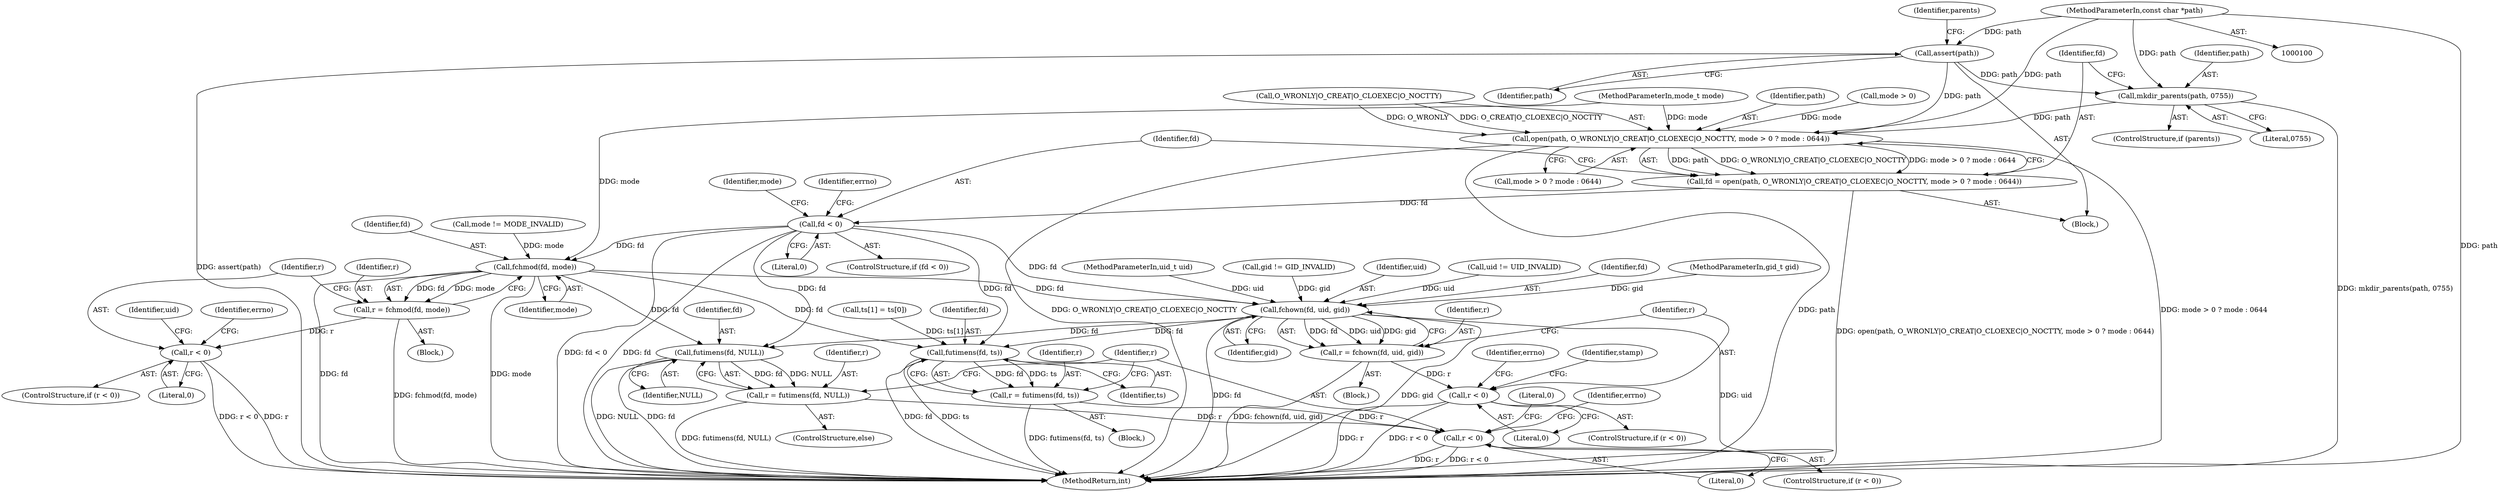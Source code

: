 digraph "1_systemd_06eeacb6fe029804f296b065b3ce91e796e1cd0e@API" {
"1000114" [label="(Call,mkdir_parents(path, 0755))"];
"1000110" [label="(Call,assert(path))"];
"1000101" [label="(MethodParameterIn,const char *path)"];
"1000119" [label="(Call,open(path, O_WRONLY|O_CREAT|O_CLOEXEC|O_NOCTTY, mode > 0 ? mode : 0644))"];
"1000117" [label="(Call,fd = open(path, O_WRONLY|O_CREAT|O_CLOEXEC|O_NOCTTY, mode > 0 ? mode : 0644))"];
"1000135" [label="(Call,fd < 0)"];
"1000148" [label="(Call,fchmod(fd, mode))"];
"1000146" [label="(Call,r = fchmod(fd, mode))"];
"1000152" [label="(Call,r < 0)"];
"1000169" [label="(Call,fchown(fd, uid, gid))"];
"1000167" [label="(Call,r = fchown(fd, uid, gid))"];
"1000174" [label="(Call,r < 0)"];
"1000201" [label="(Call,futimens(fd, ts))"];
"1000199" [label="(Call,r = futimens(fd, ts))"];
"1000211" [label="(Call,r < 0)"];
"1000207" [label="(Call,futimens(fd, NULL))"];
"1000205" [label="(Call,r = futimens(fd, NULL))"];
"1000110" [label="(Call,assert(path))"];
"1000208" [label="(Identifier,fd)"];
"1000111" [label="(Identifier,path)"];
"1000176" [label="(Literal,0)"];
"1000112" [label="(ControlStructure,if (parents))"];
"1000153" [label="(Identifier,r)"];
"1000151" [label="(ControlStructure,if (r < 0))"];
"1000148" [label="(Call,fchmod(fd, mode))"];
"1000114" [label="(Call,mkdir_parents(path, 0755))"];
"1000163" [label="(Call,gid != GID_INVALID)"];
"1000146" [label="(Call,r = fchmod(fd, mode))"];
"1000150" [label="(Identifier,mode)"];
"1000192" [label="(Call,ts[1] = ts[0])"];
"1000116" [label="(Literal,0755)"];
"1000117" [label="(Call,fd = open(path, O_WRONLY|O_CREAT|O_CLOEXEC|O_NOCTTY, mode > 0 ? mode : 0644))"];
"1000169" [label="(Call,fchown(fd, uid, gid))"];
"1000121" [label="(Call,O_WRONLY|O_CREAT|O_CLOEXEC|O_NOCTTY)"];
"1000166" [label="(Block,)"];
"1000171" [label="(Identifier,uid)"];
"1000154" [label="(Literal,0)"];
"1000213" [label="(Literal,0)"];
"1000140" [label="(Identifier,errno)"];
"1000137" [label="(Literal,0)"];
"1000149" [label="(Identifier,fd)"];
"1000207" [label="(Call,futimens(fd, NULL))"];
"1000212" [label="(Identifier,r)"];
"1000210" [label="(ControlStructure,if (r < 0))"];
"1000120" [label="(Identifier,path)"];
"1000173" [label="(ControlStructure,if (r < 0))"];
"1000115" [label="(Identifier,path)"];
"1000160" [label="(Call,uid != UID_INVALID)"];
"1000172" [label="(Identifier,gid)"];
"1000218" [label="(Literal,0)"];
"1000157" [label="(Identifier,errno)"];
"1000179" [label="(Identifier,errno)"];
"1000203" [label="(Identifier,ts)"];
"1000201" [label="(Call,futimens(fd, ts))"];
"1000161" [label="(Identifier,uid)"];
"1000216" [label="(Identifier,errno)"];
"1000128" [label="(Call,mode > 0 ? mode : 0644)"];
"1000182" [label="(Identifier,stamp)"];
"1000107" [label="(Block,)"];
"1000145" [label="(Block,)"];
"1000170" [label="(Identifier,fd)"];
"1000205" [label="(Call,r = futimens(fd, NULL))"];
"1000129" [label="(Call,mode > 0)"];
"1000219" [label="(MethodReturn,int)"];
"1000119" [label="(Call,open(path, O_WRONLY|O_CREAT|O_CLOEXEC|O_NOCTTY, mode > 0 ? mode : 0644))"];
"1000206" [label="(Identifier,r)"];
"1000101" [label="(MethodParameterIn,const char *path)"];
"1000167" [label="(Call,r = fchown(fd, uid, gid))"];
"1000174" [label="(Call,r < 0)"];
"1000175" [label="(Identifier,r)"];
"1000136" [label="(Identifier,fd)"];
"1000152" [label="(Call,r < 0)"];
"1000106" [label="(MethodParameterIn,mode_t mode)"];
"1000105" [label="(MethodParameterIn,gid_t gid)"];
"1000202" [label="(Identifier,fd)"];
"1000147" [label="(Identifier,r)"];
"1000200" [label="(Identifier,r)"];
"1000211" [label="(Call,r < 0)"];
"1000209" [label="(Identifier,NULL)"];
"1000142" [label="(Call,mode != MODE_INVALID)"];
"1000184" [label="(Block,)"];
"1000104" [label="(MethodParameterIn,uid_t uid)"];
"1000118" [label="(Identifier,fd)"];
"1000168" [label="(Identifier,r)"];
"1000199" [label="(Call,r = futimens(fd, ts))"];
"1000204" [label="(ControlStructure,else)"];
"1000113" [label="(Identifier,parents)"];
"1000135" [label="(Call,fd < 0)"];
"1000134" [label="(ControlStructure,if (fd < 0))"];
"1000143" [label="(Identifier,mode)"];
"1000114" -> "1000112"  [label="AST: "];
"1000114" -> "1000116"  [label="CFG: "];
"1000115" -> "1000114"  [label="AST: "];
"1000116" -> "1000114"  [label="AST: "];
"1000118" -> "1000114"  [label="CFG: "];
"1000114" -> "1000219"  [label="DDG: mkdir_parents(path, 0755)"];
"1000110" -> "1000114"  [label="DDG: path"];
"1000101" -> "1000114"  [label="DDG: path"];
"1000114" -> "1000119"  [label="DDG: path"];
"1000110" -> "1000107"  [label="AST: "];
"1000110" -> "1000111"  [label="CFG: "];
"1000111" -> "1000110"  [label="AST: "];
"1000113" -> "1000110"  [label="CFG: "];
"1000110" -> "1000219"  [label="DDG: assert(path)"];
"1000101" -> "1000110"  [label="DDG: path"];
"1000110" -> "1000119"  [label="DDG: path"];
"1000101" -> "1000100"  [label="AST: "];
"1000101" -> "1000219"  [label="DDG: path"];
"1000101" -> "1000119"  [label="DDG: path"];
"1000119" -> "1000117"  [label="AST: "];
"1000119" -> "1000128"  [label="CFG: "];
"1000120" -> "1000119"  [label="AST: "];
"1000121" -> "1000119"  [label="AST: "];
"1000128" -> "1000119"  [label="AST: "];
"1000117" -> "1000119"  [label="CFG: "];
"1000119" -> "1000219"  [label="DDG: O_WRONLY|O_CREAT|O_CLOEXEC|O_NOCTTY"];
"1000119" -> "1000219"  [label="DDG: path"];
"1000119" -> "1000219"  [label="DDG: mode > 0 ? mode : 0644"];
"1000119" -> "1000117"  [label="DDG: path"];
"1000119" -> "1000117"  [label="DDG: O_WRONLY|O_CREAT|O_CLOEXEC|O_NOCTTY"];
"1000119" -> "1000117"  [label="DDG: mode > 0 ? mode : 0644"];
"1000121" -> "1000119"  [label="DDG: O_WRONLY"];
"1000121" -> "1000119"  [label="DDG: O_CREAT|O_CLOEXEC|O_NOCTTY"];
"1000129" -> "1000119"  [label="DDG: mode"];
"1000106" -> "1000119"  [label="DDG: mode"];
"1000117" -> "1000107"  [label="AST: "];
"1000118" -> "1000117"  [label="AST: "];
"1000136" -> "1000117"  [label="CFG: "];
"1000117" -> "1000219"  [label="DDG: open(path, O_WRONLY|O_CREAT|O_CLOEXEC|O_NOCTTY, mode > 0 ? mode : 0644)"];
"1000117" -> "1000135"  [label="DDG: fd"];
"1000135" -> "1000134"  [label="AST: "];
"1000135" -> "1000137"  [label="CFG: "];
"1000136" -> "1000135"  [label="AST: "];
"1000137" -> "1000135"  [label="AST: "];
"1000140" -> "1000135"  [label="CFG: "];
"1000143" -> "1000135"  [label="CFG: "];
"1000135" -> "1000219"  [label="DDG: fd < 0"];
"1000135" -> "1000219"  [label="DDG: fd"];
"1000135" -> "1000148"  [label="DDG: fd"];
"1000135" -> "1000169"  [label="DDG: fd"];
"1000135" -> "1000201"  [label="DDG: fd"];
"1000135" -> "1000207"  [label="DDG: fd"];
"1000148" -> "1000146"  [label="AST: "];
"1000148" -> "1000150"  [label="CFG: "];
"1000149" -> "1000148"  [label="AST: "];
"1000150" -> "1000148"  [label="AST: "];
"1000146" -> "1000148"  [label="CFG: "];
"1000148" -> "1000219"  [label="DDG: fd"];
"1000148" -> "1000219"  [label="DDG: mode"];
"1000148" -> "1000146"  [label="DDG: fd"];
"1000148" -> "1000146"  [label="DDG: mode"];
"1000142" -> "1000148"  [label="DDG: mode"];
"1000106" -> "1000148"  [label="DDG: mode"];
"1000148" -> "1000169"  [label="DDG: fd"];
"1000148" -> "1000201"  [label="DDG: fd"];
"1000148" -> "1000207"  [label="DDG: fd"];
"1000146" -> "1000145"  [label="AST: "];
"1000147" -> "1000146"  [label="AST: "];
"1000153" -> "1000146"  [label="CFG: "];
"1000146" -> "1000219"  [label="DDG: fchmod(fd, mode)"];
"1000146" -> "1000152"  [label="DDG: r"];
"1000152" -> "1000151"  [label="AST: "];
"1000152" -> "1000154"  [label="CFG: "];
"1000153" -> "1000152"  [label="AST: "];
"1000154" -> "1000152"  [label="AST: "];
"1000157" -> "1000152"  [label="CFG: "];
"1000161" -> "1000152"  [label="CFG: "];
"1000152" -> "1000219"  [label="DDG: r < 0"];
"1000152" -> "1000219"  [label="DDG: r"];
"1000169" -> "1000167"  [label="AST: "];
"1000169" -> "1000172"  [label="CFG: "];
"1000170" -> "1000169"  [label="AST: "];
"1000171" -> "1000169"  [label="AST: "];
"1000172" -> "1000169"  [label="AST: "];
"1000167" -> "1000169"  [label="CFG: "];
"1000169" -> "1000219"  [label="DDG: gid"];
"1000169" -> "1000219"  [label="DDG: uid"];
"1000169" -> "1000219"  [label="DDG: fd"];
"1000169" -> "1000167"  [label="DDG: fd"];
"1000169" -> "1000167"  [label="DDG: uid"];
"1000169" -> "1000167"  [label="DDG: gid"];
"1000160" -> "1000169"  [label="DDG: uid"];
"1000104" -> "1000169"  [label="DDG: uid"];
"1000163" -> "1000169"  [label="DDG: gid"];
"1000105" -> "1000169"  [label="DDG: gid"];
"1000169" -> "1000201"  [label="DDG: fd"];
"1000169" -> "1000207"  [label="DDG: fd"];
"1000167" -> "1000166"  [label="AST: "];
"1000168" -> "1000167"  [label="AST: "];
"1000175" -> "1000167"  [label="CFG: "];
"1000167" -> "1000219"  [label="DDG: fchown(fd, uid, gid)"];
"1000167" -> "1000174"  [label="DDG: r"];
"1000174" -> "1000173"  [label="AST: "];
"1000174" -> "1000176"  [label="CFG: "];
"1000175" -> "1000174"  [label="AST: "];
"1000176" -> "1000174"  [label="AST: "];
"1000179" -> "1000174"  [label="CFG: "];
"1000182" -> "1000174"  [label="CFG: "];
"1000174" -> "1000219"  [label="DDG: r < 0"];
"1000174" -> "1000219"  [label="DDG: r"];
"1000201" -> "1000199"  [label="AST: "];
"1000201" -> "1000203"  [label="CFG: "];
"1000202" -> "1000201"  [label="AST: "];
"1000203" -> "1000201"  [label="AST: "];
"1000199" -> "1000201"  [label="CFG: "];
"1000201" -> "1000219"  [label="DDG: ts"];
"1000201" -> "1000219"  [label="DDG: fd"];
"1000201" -> "1000199"  [label="DDG: fd"];
"1000201" -> "1000199"  [label="DDG: ts"];
"1000192" -> "1000201"  [label="DDG: ts[1]"];
"1000199" -> "1000184"  [label="AST: "];
"1000200" -> "1000199"  [label="AST: "];
"1000212" -> "1000199"  [label="CFG: "];
"1000199" -> "1000219"  [label="DDG: futimens(fd, ts)"];
"1000199" -> "1000211"  [label="DDG: r"];
"1000211" -> "1000210"  [label="AST: "];
"1000211" -> "1000213"  [label="CFG: "];
"1000212" -> "1000211"  [label="AST: "];
"1000213" -> "1000211"  [label="AST: "];
"1000216" -> "1000211"  [label="CFG: "];
"1000218" -> "1000211"  [label="CFG: "];
"1000211" -> "1000219"  [label="DDG: r"];
"1000211" -> "1000219"  [label="DDG: r < 0"];
"1000205" -> "1000211"  [label="DDG: r"];
"1000207" -> "1000205"  [label="AST: "];
"1000207" -> "1000209"  [label="CFG: "];
"1000208" -> "1000207"  [label="AST: "];
"1000209" -> "1000207"  [label="AST: "];
"1000205" -> "1000207"  [label="CFG: "];
"1000207" -> "1000219"  [label="DDG: NULL"];
"1000207" -> "1000219"  [label="DDG: fd"];
"1000207" -> "1000205"  [label="DDG: fd"];
"1000207" -> "1000205"  [label="DDG: NULL"];
"1000205" -> "1000204"  [label="AST: "];
"1000206" -> "1000205"  [label="AST: "];
"1000212" -> "1000205"  [label="CFG: "];
"1000205" -> "1000219"  [label="DDG: futimens(fd, NULL)"];
}
